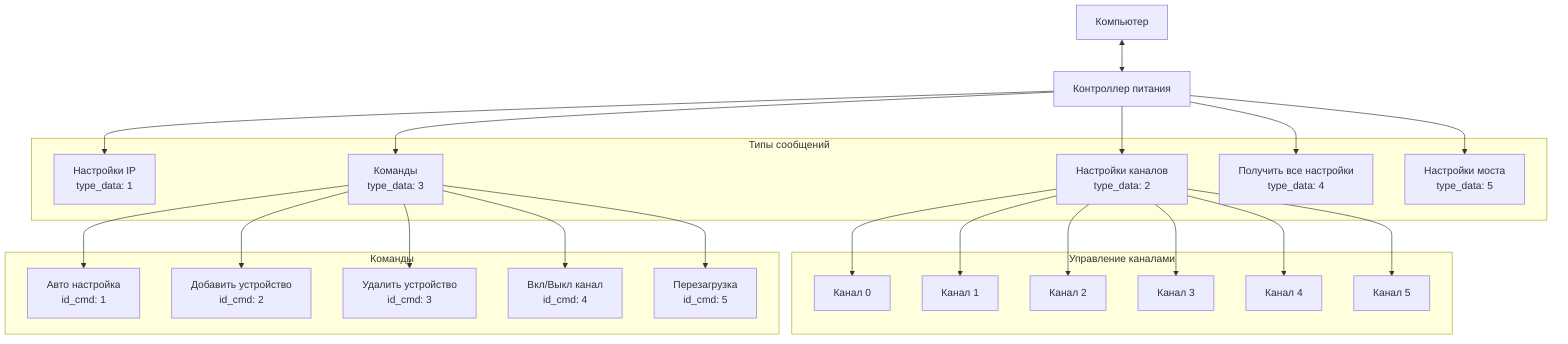 graph TD
    A[Компьютер] <--> B[Контроллер питания]
    
    subgraph "Типы сообщений"
        C[Настройки IP<br/>type_data: 1]
        D[Настройки каналов<br/>type_data: 2]
        E[Команды<br/>type_data: 3]
        F[Получить все настройки<br/>type_data: 4]
        G[Настройки моста<br/>type_data: 5]
    end
    
    B --> C
    B --> D
    B --> E
    B --> F
    B --> G
    
    subgraph "Управление каналами"
        H[Канал 0]
        I[Канал 1]
        J[Канал 2]
        K[Канал 3]
        L[Канал 4]
        M[Канал 5]
    end
    
    subgraph "Команды"
        N[Авто настройка<br/>id_cmd: 1]
        O[Добавить устройство<br/>id_cmd: 2]
        P[Удалить устройство<br/>id_cmd: 3]
        Q[Вкл/Выкл канал<br/>id_cmd: 4]
        R[Перезагрузка<br/>id_cmd: 5]
    end
    
    E --> N
    E --> O
    E --> P
    E --> Q
    E --> R
    
    D --> H
    D --> I
    D --> J
    D --> K
    D --> L
    D --> M